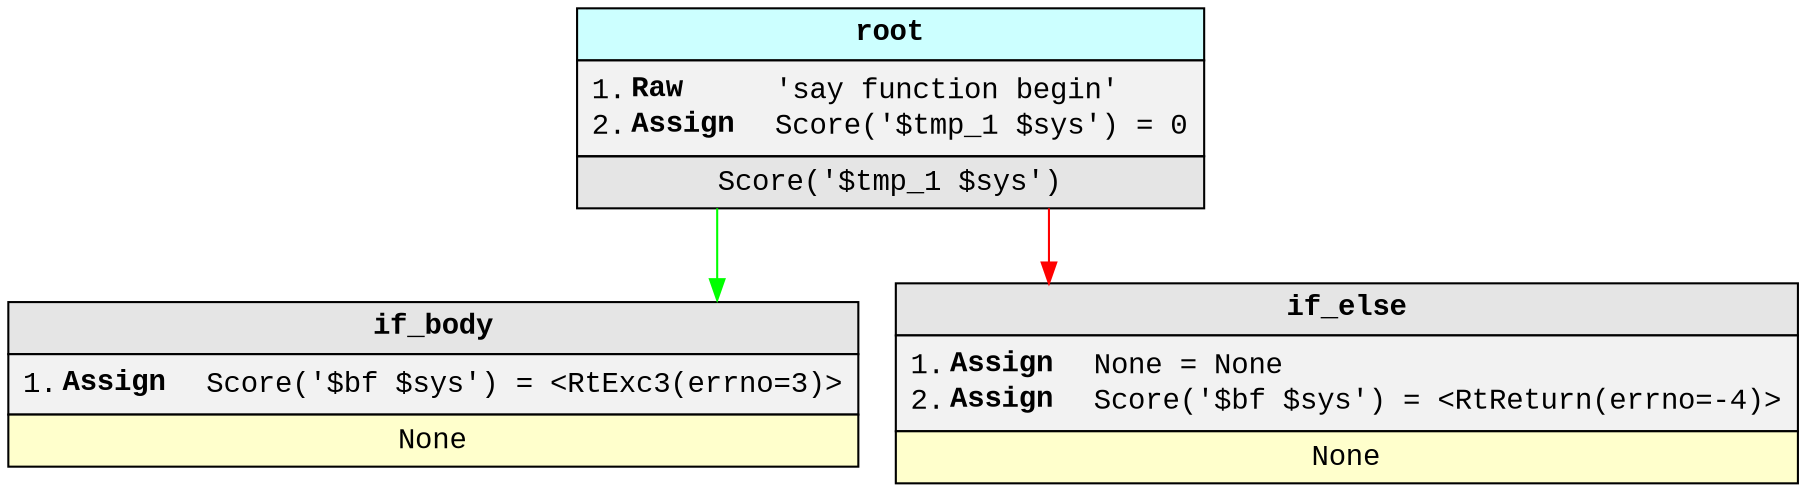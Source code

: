 digraph {
	node [fontname="Courier New"]
	edge [fontname="Courier New"]
	bgcolor=white splines=ortho
	node_1844461982160 [label=<
                    <table border="0" cellborder="1" cellspacing="0" cellpadding="4">
                        <tr><td><b>if_else</b></td></tr>
                        <tr><td bgcolor="gray95"><table border="0" cellborder="0" cellspacing="2" cellpadding="0">
                            <tr><td align="left">1.</td><td align="left"><b>Assign</b>  </td><td align="left">None = None</td></tr>
<tr><td align="left">2.</td><td align="left"><b>Assign</b>  </td><td align="left">Score(&#x27;$bf $sys&#x27;) = &lt;RtReturn(errno=-4)&gt;</td></tr>
                        </table></td></tr>
                        <tr><td bgcolor="#ffffcc">None</td></tr>
                    </table>
                    > fillcolor=gray90 shape=plain style=filled]
	node_1844461981904 [label=<
                    <table border="0" cellborder="1" cellspacing="0" cellpadding="4">
                        <tr><td><b>if_body</b></td></tr>
                        <tr><td bgcolor="gray95"><table border="0" cellborder="0" cellspacing="2" cellpadding="0">
                            <tr><td align="left">1.</td><td align="left"><b>Assign</b>  </td><td align="left">Score(&#x27;$bf $sys&#x27;) = &lt;RtExc3(errno=3)&gt;</td></tr>
                        </table></td></tr>
                        <tr><td bgcolor="#ffffcc">None</td></tr>
                    </table>
                    > fillcolor=gray90 shape=plain style=filled]
	node_1844458450128 [label=<
                    <table border="0" cellborder="1" cellspacing="0" cellpadding="4">
                        <tr><td bgcolor="#ccffff"><b>root</b></td></tr>
                        <tr><td bgcolor="gray95"><table border="0" cellborder="0" cellspacing="2" cellpadding="0">
                            <tr><td align="left">1.</td><td align="left"><b>Raw</b>  </td><td align="left">&#x27;say function begin&#x27;</td></tr>
<tr><td align="left">2.</td><td align="left"><b>Assign</b>  </td><td align="left">Score(&#x27;$tmp_1 $sys&#x27;) = 0</td></tr>
                        </table></td></tr>
                        <tr><td>Score(&#x27;$tmp_1 $sys&#x27;)</td></tr>
                    </table>
                    > fillcolor=gray90 shape=plain style=filled]
	node_1844458450128:sw -> node_1844461981904:n [color=green]
	node_1844458450128:se -> node_1844461982160:n [color=red]
}
